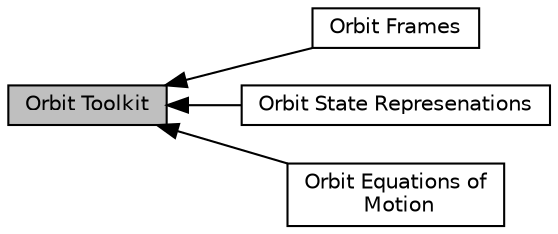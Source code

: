 digraph "Orbit Toolkit"
{
  edge [fontname="Helvetica",fontsize="10",labelfontname="Helvetica",labelfontsize="10"];
  node [fontname="Helvetica",fontsize="10",shape=box];
  rankdir=LR;
  Node3 [label="Orbit Frames",height=0.2,width=0.4,color="black", fillcolor="white", style="filled",URL="$group__OrbitFrames.html",tooltip=" "];
  Node4 [label="Orbit State Represenations",height=0.2,width=0.4,color="black", fillcolor="white", style="filled",URL="$group__OrbitStateRepresentation.html",tooltip="The orbit state representations are the various ways of storing a trajectory of an object in 3-dimens..."];
  Node2 [label="Orbit Equations of\l Motion",height=0.2,width=0.4,color="black", fillcolor="white", style="filled",URL="$group__OrbitEquationsOfMotion.html",tooltip=" "];
  Node1 [label="Orbit Toolkit",height=0.2,width=0.4,color="black", fillcolor="grey75", style="filled", fontcolor="black",tooltip=" "];
  Node1->Node2 [shape=plaintext, dir="back", style="solid"];
  Node1->Node3 [shape=plaintext, dir="back", style="solid"];
  Node1->Node4 [shape=plaintext, dir="back", style="solid"];
}
